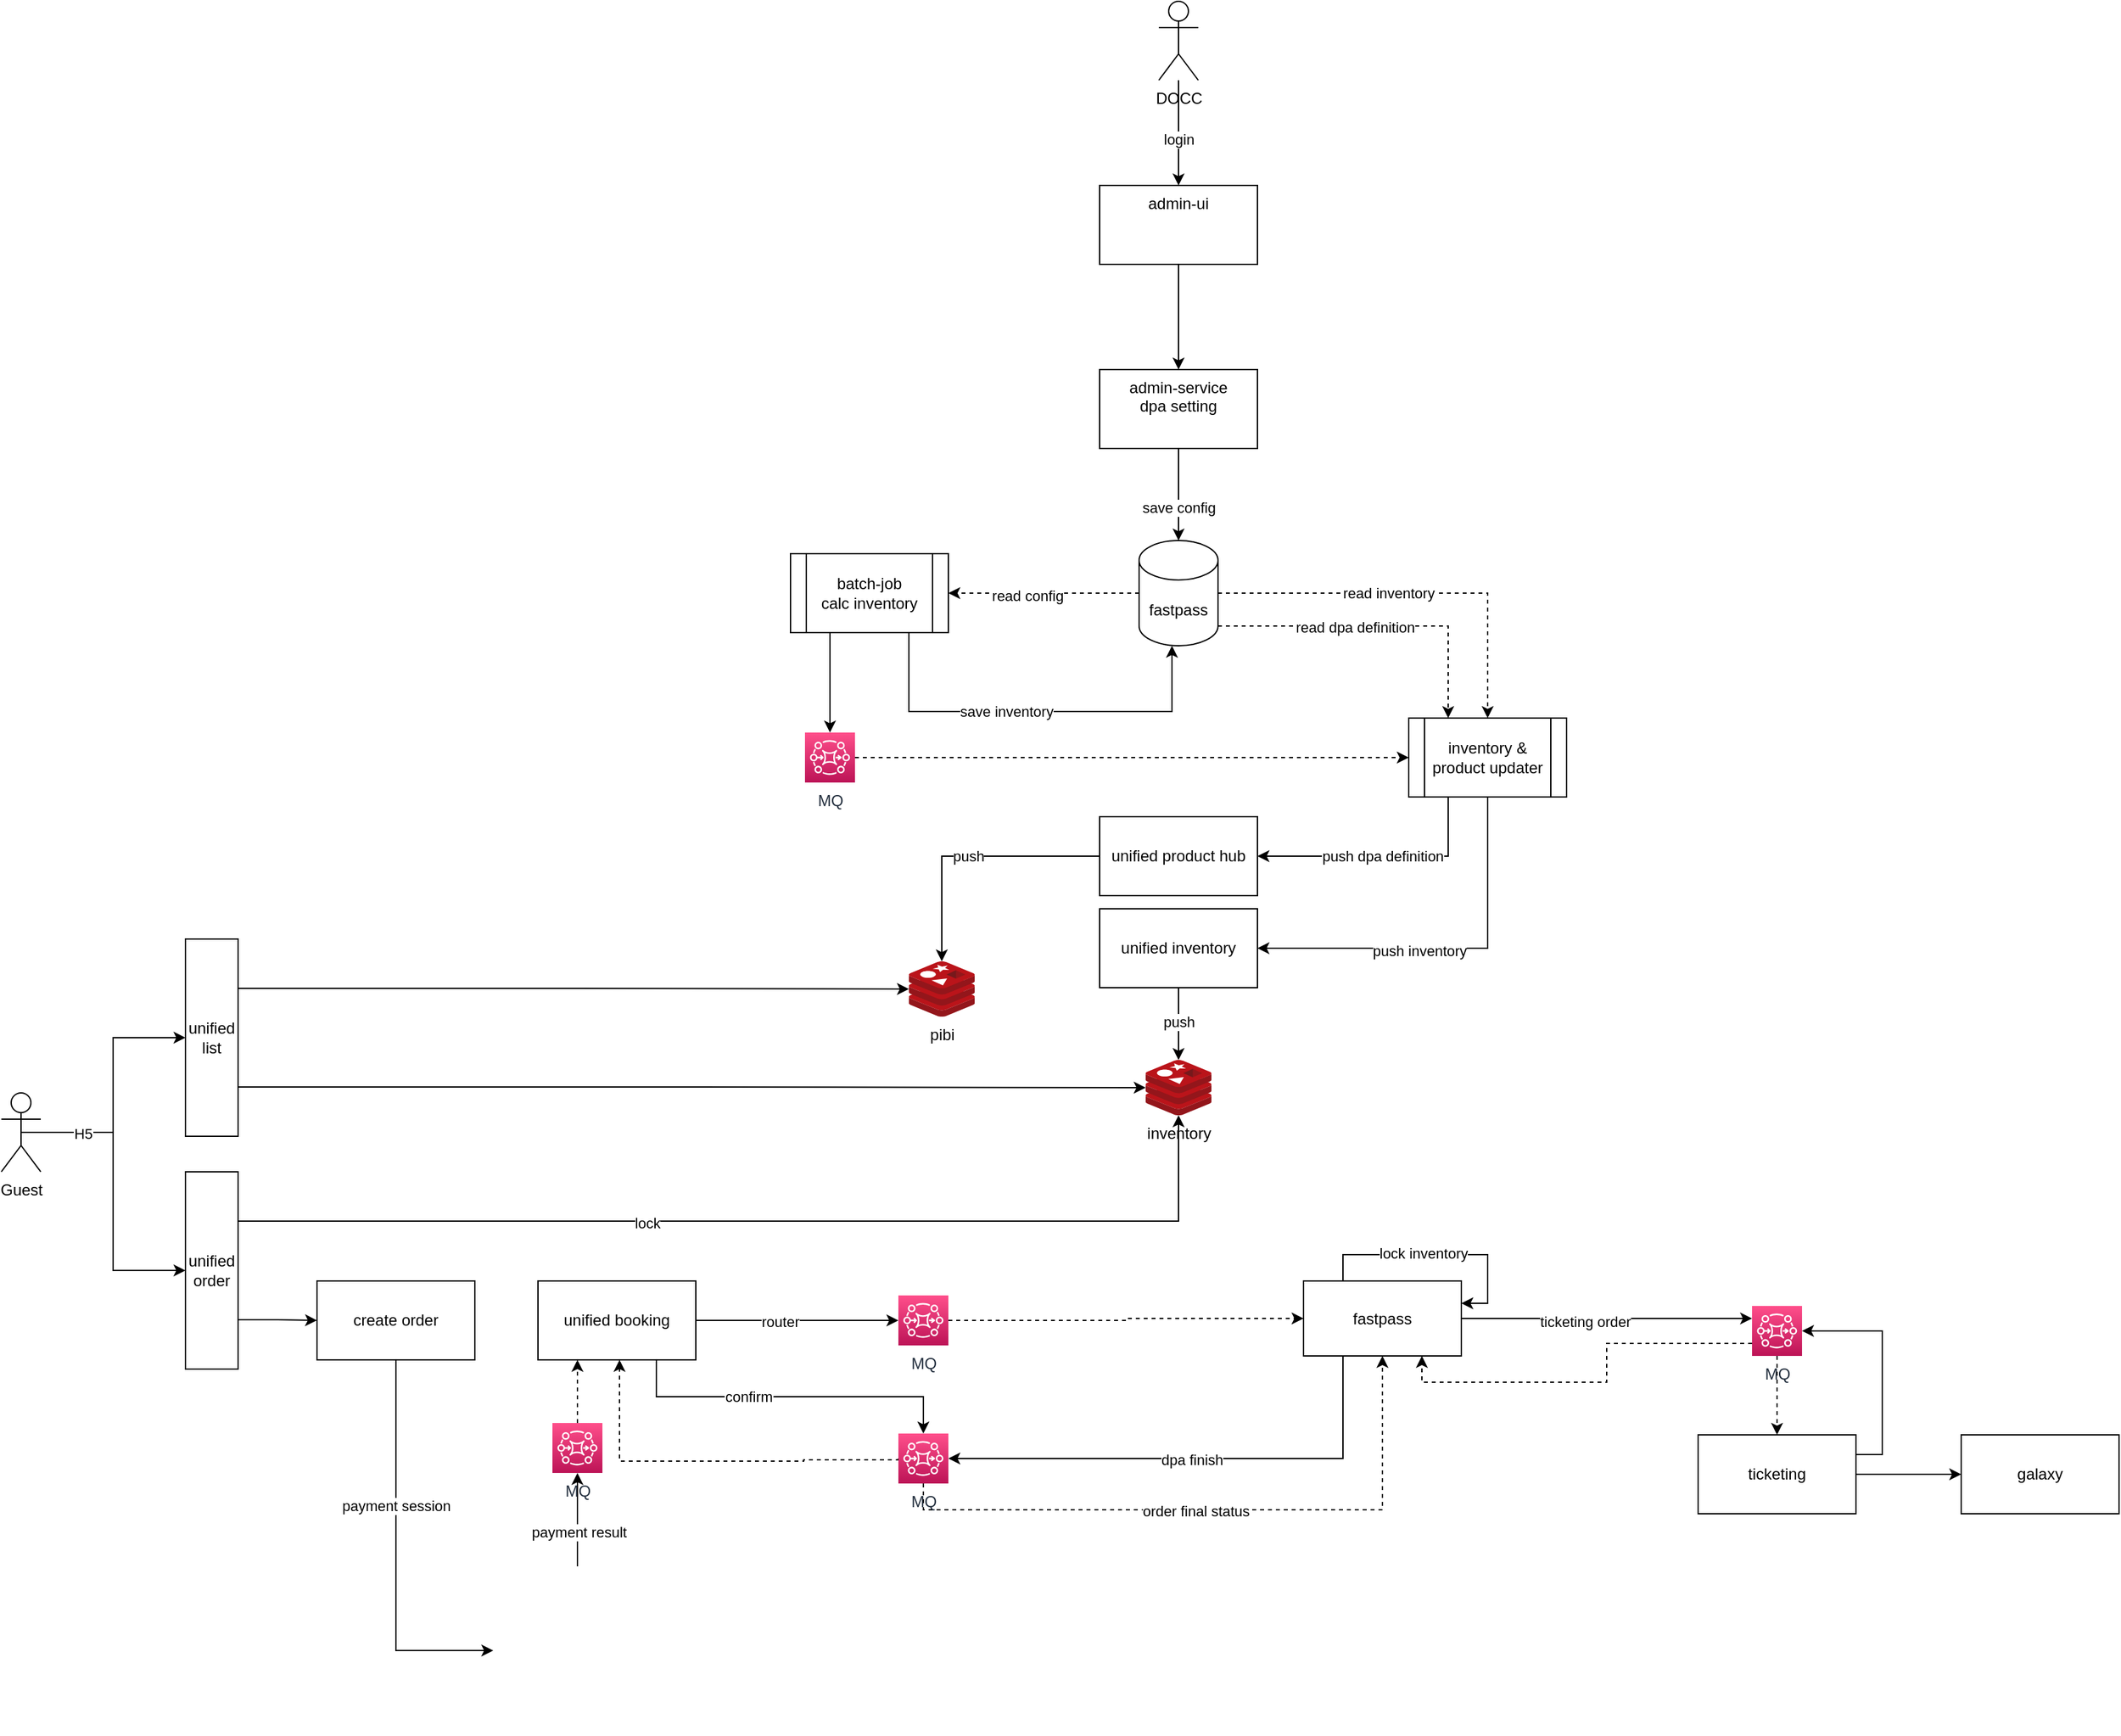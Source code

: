 <mxfile version="20.5.3" type="github" pages="2">
  <diagram id="tsX5UEzlDEfVb8jVVZuf" name="第 1 页">
    <mxGraphModel dx="1750" dy="758" grid="1" gridSize="10" guides="1" tooltips="1" connect="1" arrows="1" fold="1" page="1" pageScale="1" pageWidth="827" pageHeight="1169" math="0" shadow="0">
      <root>
        <mxCell id="0" />
        <mxCell id="1" parent="0" />
        <mxCell id="V7a1rIFiidezmJTfsek6-90" style="edgeStyle=orthogonalEdgeStyle;rounded=0;orthogonalLoop=1;jettySize=auto;html=1;exitX=0.5;exitY=0.5;exitDx=0;exitDy=0;exitPerimeter=0;entryX=0;entryY=0.5;entryDx=0;entryDy=0;" edge="1" parent="1" source="lM4aZQYWsKYe3F-Cy5GH-2" target="V7a1rIFiidezmJTfsek6-33">
          <mxGeometry relative="1" as="geometry" />
        </mxCell>
        <mxCell id="V7a1rIFiidezmJTfsek6-91" style="edgeStyle=orthogonalEdgeStyle;rounded=0;orthogonalLoop=1;jettySize=auto;html=1;exitX=0.5;exitY=0.5;exitDx=0;exitDy=0;exitPerimeter=0;entryX=0;entryY=0.5;entryDx=0;entryDy=0;" edge="1" parent="1" source="lM4aZQYWsKYe3F-Cy5GH-2" target="V7a1rIFiidezmJTfsek6-36">
          <mxGeometry relative="1" as="geometry" />
        </mxCell>
        <mxCell id="V7a1rIFiidezmJTfsek6-92" value="H5" style="edgeLabel;html=1;align=center;verticalAlign=middle;resizable=0;points=[];" vertex="1" connectable="0" parent="V7a1rIFiidezmJTfsek6-91">
          <mxGeometry x="-0.591" y="-1" relative="1" as="geometry">
            <mxPoint as="offset" />
          </mxGeometry>
        </mxCell>
        <mxCell id="lM4aZQYWsKYe3F-Cy5GH-2" value="Guest" style="shape=umlActor;verticalLabelPosition=bottom;verticalAlign=top;html=1;outlineConnect=0;" vertex="1" parent="1">
          <mxGeometry x="30" y="840" width="30" height="60" as="geometry" />
        </mxCell>
        <mxCell id="V7a1rIFiidezmJTfsek6-1" value="" style="edgeStyle=orthogonalEdgeStyle;rounded=0;orthogonalLoop=1;jettySize=auto;html=1;" edge="1" parent="1" source="V7a1rIFiidezmJTfsek6-3" target="V7a1rIFiidezmJTfsek6-5">
          <mxGeometry relative="1" as="geometry" />
        </mxCell>
        <mxCell id="V7a1rIFiidezmJTfsek6-2" value="login" style="edgeLabel;html=1;align=center;verticalAlign=middle;resizable=0;points=[];" vertex="1" connectable="0" parent="V7a1rIFiidezmJTfsek6-1">
          <mxGeometry x="0.125" relative="1" as="geometry">
            <mxPoint as="offset" />
          </mxGeometry>
        </mxCell>
        <mxCell id="V7a1rIFiidezmJTfsek6-3" value="DOCC" style="shape=umlActor;verticalLabelPosition=bottom;verticalAlign=top;html=1;outlineConnect=0;" vertex="1" parent="1">
          <mxGeometry x="910" y="10" width="30" height="60" as="geometry" />
        </mxCell>
        <mxCell id="V7a1rIFiidezmJTfsek6-4" value="" style="edgeStyle=orthogonalEdgeStyle;rounded=0;orthogonalLoop=1;jettySize=auto;html=1;" edge="1" parent="1" source="V7a1rIFiidezmJTfsek6-5" target="V7a1rIFiidezmJTfsek6-8">
          <mxGeometry relative="1" as="geometry" />
        </mxCell>
        <mxCell id="V7a1rIFiidezmJTfsek6-5" value="admin-ui" style="whiteSpace=wrap;html=1;verticalAlign=top;" vertex="1" parent="1">
          <mxGeometry x="865" y="150" width="120" height="60" as="geometry" />
        </mxCell>
        <mxCell id="V7a1rIFiidezmJTfsek6-6" style="edgeStyle=orthogonalEdgeStyle;rounded=0;orthogonalLoop=1;jettySize=auto;html=1;exitX=0.5;exitY=1;exitDx=0;exitDy=0;" edge="1" parent="1" source="V7a1rIFiidezmJTfsek6-8" target="V7a1rIFiidezmJTfsek6-15">
          <mxGeometry relative="1" as="geometry" />
        </mxCell>
        <mxCell id="V7a1rIFiidezmJTfsek6-7" value="save config" style="edgeLabel;html=1;align=center;verticalAlign=middle;resizable=0;points=[];" vertex="1" connectable="0" parent="V7a1rIFiidezmJTfsek6-6">
          <mxGeometry x="0.28" relative="1" as="geometry">
            <mxPoint as="offset" />
          </mxGeometry>
        </mxCell>
        <mxCell id="V7a1rIFiidezmJTfsek6-8" value="admin-service&lt;br&gt;dpa setting" style="whiteSpace=wrap;html=1;verticalAlign=top;" vertex="1" parent="1">
          <mxGeometry x="865" y="290" width="120" height="60" as="geometry" />
        </mxCell>
        <mxCell id="V7a1rIFiidezmJTfsek6-9" style="edgeStyle=orthogonalEdgeStyle;rounded=0;orthogonalLoop=1;jettySize=auto;html=1;exitX=0;exitY=0.5;exitDx=0;exitDy=0;exitPerimeter=0;entryX=1;entryY=0.5;entryDx=0;entryDy=0;dashed=1;" edge="1" parent="1" source="V7a1rIFiidezmJTfsek6-15">
          <mxGeometry relative="1" as="geometry">
            <mxPoint x="750" y="460" as="targetPoint" />
          </mxGeometry>
        </mxCell>
        <mxCell id="V7a1rIFiidezmJTfsek6-10" value="read config" style="edgeLabel;html=1;align=center;verticalAlign=middle;resizable=0;points=[];" vertex="1" connectable="0" parent="V7a1rIFiidezmJTfsek6-9">
          <mxGeometry x="0.172" y="1" relative="1" as="geometry">
            <mxPoint as="offset" />
          </mxGeometry>
        </mxCell>
        <mxCell id="V7a1rIFiidezmJTfsek6-11" style="edgeStyle=orthogonalEdgeStyle;rounded=0;orthogonalLoop=1;jettySize=auto;html=1;exitX=1;exitY=0.5;exitDx=0;exitDy=0;exitPerimeter=0;entryX=0.5;entryY=0;entryDx=0;entryDy=0;dashed=1;" edge="1" parent="1" source="V7a1rIFiidezmJTfsek6-15" target="V7a1rIFiidezmJTfsek6-23">
          <mxGeometry relative="1" as="geometry">
            <Array as="points">
              <mxPoint x="1160" y="460" />
            </Array>
          </mxGeometry>
        </mxCell>
        <mxCell id="V7a1rIFiidezmJTfsek6-12" value="read inventory&amp;nbsp;" style="edgeLabel;html=1;align=center;verticalAlign=middle;resizable=0;points=[];" vertex="1" connectable="0" parent="V7a1rIFiidezmJTfsek6-11">
          <mxGeometry x="-0.13" relative="1" as="geometry">
            <mxPoint as="offset" />
          </mxGeometry>
        </mxCell>
        <mxCell id="V7a1rIFiidezmJTfsek6-13" style="edgeStyle=orthogonalEdgeStyle;rounded=0;orthogonalLoop=1;jettySize=auto;html=1;exitX=1;exitY=1;exitDx=0;exitDy=-15;exitPerimeter=0;entryX=0.25;entryY=0;entryDx=0;entryDy=0;dashed=1;" edge="1" parent="1" source="V7a1rIFiidezmJTfsek6-15" target="V7a1rIFiidezmJTfsek6-23">
          <mxGeometry relative="1" as="geometry" />
        </mxCell>
        <mxCell id="V7a1rIFiidezmJTfsek6-14" value="read dpa definition" style="edgeLabel;html=1;align=center;verticalAlign=middle;resizable=0;points=[];" vertex="1" connectable="0" parent="V7a1rIFiidezmJTfsek6-13">
          <mxGeometry x="-0.151" y="-1" relative="1" as="geometry">
            <mxPoint as="offset" />
          </mxGeometry>
        </mxCell>
        <mxCell id="V7a1rIFiidezmJTfsek6-15" value="fastpass" style="shape=cylinder3;whiteSpace=wrap;html=1;boundedLbl=1;backgroundOutline=1;size=15;" vertex="1" parent="1">
          <mxGeometry x="895" y="420" width="60" height="80" as="geometry" />
        </mxCell>
        <mxCell id="V7a1rIFiidezmJTfsek6-16" style="edgeStyle=orthogonalEdgeStyle;rounded=0;orthogonalLoop=1;jettySize=auto;html=1;exitX=0.75;exitY=1;exitDx=0;exitDy=0;" edge="1" parent="1" source="V7a1rIFiidezmJTfsek6-19">
          <mxGeometry relative="1" as="geometry">
            <mxPoint x="920" y="500" as="targetPoint" />
            <Array as="points">
              <mxPoint x="720" y="550" />
              <mxPoint x="920" y="550" />
              <mxPoint x="920" y="500" />
            </Array>
          </mxGeometry>
        </mxCell>
        <mxCell id="V7a1rIFiidezmJTfsek6-17" value="save inventory" style="edgeLabel;html=1;align=center;verticalAlign=middle;resizable=0;points=[];" vertex="1" connectable="0" parent="V7a1rIFiidezmJTfsek6-16">
          <mxGeometry x="-0.14" y="1" relative="1" as="geometry">
            <mxPoint y="1" as="offset" />
          </mxGeometry>
        </mxCell>
        <mxCell id="V7a1rIFiidezmJTfsek6-18" style="edgeStyle=orthogonalEdgeStyle;rounded=0;orthogonalLoop=1;jettySize=auto;html=1;exitX=0.25;exitY=1;exitDx=0;exitDy=0;" edge="1" parent="1" source="V7a1rIFiidezmJTfsek6-19" target="V7a1rIFiidezmJTfsek6-41">
          <mxGeometry relative="1" as="geometry" />
        </mxCell>
        <mxCell id="V7a1rIFiidezmJTfsek6-19" value="batch-job&lt;br&gt;calc inventory" style="shape=process;whiteSpace=wrap;html=1;backgroundOutline=1;" vertex="1" parent="1">
          <mxGeometry x="630" y="430" width="120" height="60" as="geometry" />
        </mxCell>
        <mxCell id="V7a1rIFiidezmJTfsek6-20" style="edgeStyle=orthogonalEdgeStyle;rounded=0;orthogonalLoop=1;jettySize=auto;html=1;exitX=0.5;exitY=1;exitDx=0;exitDy=0;entryX=1;entryY=0.5;entryDx=0;entryDy=0;" edge="1" parent="1" source="V7a1rIFiidezmJTfsek6-23" target="V7a1rIFiidezmJTfsek6-26">
          <mxGeometry relative="1" as="geometry" />
        </mxCell>
        <mxCell id="V7a1rIFiidezmJTfsek6-21" value="push inventory" style="edgeLabel;html=1;align=center;verticalAlign=middle;resizable=0;points=[];" vertex="1" connectable="0" parent="V7a1rIFiidezmJTfsek6-20">
          <mxGeometry x="0.152" y="2" relative="1" as="geometry">
            <mxPoint as="offset" />
          </mxGeometry>
        </mxCell>
        <mxCell id="V7a1rIFiidezmJTfsek6-22" value="push dpa definition" style="edgeStyle=orthogonalEdgeStyle;rounded=0;orthogonalLoop=1;jettySize=auto;html=1;exitX=0.25;exitY=1;exitDx=0;exitDy=0;entryX=1;entryY=0.5;entryDx=0;entryDy=0;" edge="1" parent="1" source="V7a1rIFiidezmJTfsek6-23" target="V7a1rIFiidezmJTfsek6-28">
          <mxGeometry relative="1" as="geometry" />
        </mxCell>
        <mxCell id="V7a1rIFiidezmJTfsek6-23" value="inventory &amp;amp; product updater" style="shape=process;whiteSpace=wrap;html=1;backgroundOutline=1;" vertex="1" parent="1">
          <mxGeometry x="1100" y="555" width="120" height="60" as="geometry" />
        </mxCell>
        <mxCell id="V7a1rIFiidezmJTfsek6-24" style="edgeStyle=orthogonalEdgeStyle;rounded=0;orthogonalLoop=1;jettySize=auto;html=1;exitX=0.5;exitY=1;exitDx=0;exitDy=0;" edge="1" parent="1" source="V7a1rIFiidezmJTfsek6-26" target="V7a1rIFiidezmJTfsek6-29">
          <mxGeometry relative="1" as="geometry" />
        </mxCell>
        <mxCell id="V7a1rIFiidezmJTfsek6-25" value="push" style="edgeLabel;html=1;align=center;verticalAlign=middle;resizable=0;points=[];" vertex="1" connectable="0" parent="V7a1rIFiidezmJTfsek6-24">
          <mxGeometry x="-0.057" relative="1" as="geometry">
            <mxPoint as="offset" />
          </mxGeometry>
        </mxCell>
        <mxCell id="V7a1rIFiidezmJTfsek6-26" value="unified inventory" style="rounded=0;whiteSpace=wrap;html=1;" vertex="1" parent="1">
          <mxGeometry x="865" y="700" width="120" height="60" as="geometry" />
        </mxCell>
        <mxCell id="V7a1rIFiidezmJTfsek6-27" value="push" style="edgeStyle=orthogonalEdgeStyle;rounded=0;orthogonalLoop=1;jettySize=auto;html=1;exitX=0;exitY=0.5;exitDx=0;exitDy=0;" edge="1" parent="1" source="V7a1rIFiidezmJTfsek6-28" target="V7a1rIFiidezmJTfsek6-30">
          <mxGeometry relative="1" as="geometry" />
        </mxCell>
        <mxCell id="V7a1rIFiidezmJTfsek6-28" value="unified product hub" style="rounded=0;whiteSpace=wrap;html=1;" vertex="1" parent="1">
          <mxGeometry x="865" y="630" width="120" height="60" as="geometry" />
        </mxCell>
        <mxCell id="V7a1rIFiidezmJTfsek6-29" value="inventory" style="sketch=0;aspect=fixed;html=1;points=[];align=center;image;fontSize=12;image=img/lib/mscae/Cache_Redis_Product.svg;" vertex="1" parent="1">
          <mxGeometry x="900" y="815" width="50" height="42" as="geometry" />
        </mxCell>
        <mxCell id="V7a1rIFiidezmJTfsek6-30" value="pibi" style="sketch=0;aspect=fixed;html=1;points=[];align=center;image;fontSize=12;image=img/lib/mscae/Cache_Redis_Product.svg;" vertex="1" parent="1">
          <mxGeometry x="720" y="740" width="50" height="42" as="geometry" />
        </mxCell>
        <mxCell id="V7a1rIFiidezmJTfsek6-34" style="edgeStyle=orthogonalEdgeStyle;rounded=0;orthogonalLoop=1;jettySize=auto;html=1;exitX=1;exitY=0.25;exitDx=0;exitDy=0;" edge="1" parent="1" source="V7a1rIFiidezmJTfsek6-33" target="V7a1rIFiidezmJTfsek6-30">
          <mxGeometry relative="1" as="geometry" />
        </mxCell>
        <mxCell id="V7a1rIFiidezmJTfsek6-35" style="edgeStyle=orthogonalEdgeStyle;rounded=0;orthogonalLoop=1;jettySize=auto;html=1;exitX=1;exitY=0.75;exitDx=0;exitDy=0;" edge="1" parent="1" source="V7a1rIFiidezmJTfsek6-33" target="V7a1rIFiidezmJTfsek6-29">
          <mxGeometry relative="1" as="geometry" />
        </mxCell>
        <mxCell id="V7a1rIFiidezmJTfsek6-33" value="unified list" style="rounded=0;whiteSpace=wrap;html=1;" vertex="1" parent="1">
          <mxGeometry x="170" y="723" width="40" height="150" as="geometry" />
        </mxCell>
        <mxCell id="V7a1rIFiidezmJTfsek6-37" style="edgeStyle=orthogonalEdgeStyle;rounded=0;orthogonalLoop=1;jettySize=auto;html=1;exitX=1;exitY=0.25;exitDx=0;exitDy=0;" edge="1" parent="1" source="V7a1rIFiidezmJTfsek6-36" target="V7a1rIFiidezmJTfsek6-29">
          <mxGeometry relative="1" as="geometry" />
        </mxCell>
        <mxCell id="V7a1rIFiidezmJTfsek6-38" value="lock" style="edgeLabel;html=1;align=center;verticalAlign=middle;resizable=0;points=[];" vertex="1" connectable="0" parent="V7a1rIFiidezmJTfsek6-37">
          <mxGeometry x="-0.218" relative="1" as="geometry">
            <mxPoint y="1" as="offset" />
          </mxGeometry>
        </mxCell>
        <mxCell id="V7a1rIFiidezmJTfsek6-40" style="edgeStyle=orthogonalEdgeStyle;rounded=0;orthogonalLoop=1;jettySize=auto;html=1;exitX=1;exitY=0.75;exitDx=0;exitDy=0;" edge="1" parent="1" source="V7a1rIFiidezmJTfsek6-36" target="V7a1rIFiidezmJTfsek6-39">
          <mxGeometry relative="1" as="geometry" />
        </mxCell>
        <mxCell id="V7a1rIFiidezmJTfsek6-36" value="unified order" style="rounded=0;whiteSpace=wrap;html=1;" vertex="1" parent="1">
          <mxGeometry x="170" y="900" width="40" height="150" as="geometry" />
        </mxCell>
        <mxCell id="V7a1rIFiidezmJTfsek6-44" style="edgeStyle=orthogonalEdgeStyle;rounded=0;orthogonalLoop=1;jettySize=auto;html=1;exitX=0.5;exitY=1;exitDx=0;exitDy=0;entryX=0;entryY=0.5;entryDx=0;entryDy=0;" edge="1" parent="1" source="V7a1rIFiidezmJTfsek6-39" target="V7a1rIFiidezmJTfsek6-43">
          <mxGeometry relative="1" as="geometry" />
        </mxCell>
        <mxCell id="V7a1rIFiidezmJTfsek6-45" value="payment session" style="edgeLabel;html=1;align=center;verticalAlign=middle;resizable=0;points=[];" vertex="1" connectable="0" parent="V7a1rIFiidezmJTfsek6-44">
          <mxGeometry x="-0.249" relative="1" as="geometry">
            <mxPoint as="offset" />
          </mxGeometry>
        </mxCell>
        <mxCell id="V7a1rIFiidezmJTfsek6-39" value="create order" style="rounded=0;whiteSpace=wrap;html=1;" vertex="1" parent="1">
          <mxGeometry x="270" y="983" width="120" height="60" as="geometry" />
        </mxCell>
        <mxCell id="V7a1rIFiidezmJTfsek6-42" style="edgeStyle=orthogonalEdgeStyle;rounded=0;orthogonalLoop=1;jettySize=auto;html=1;exitX=1;exitY=0.5;exitDx=0;exitDy=0;exitPerimeter=0;entryX=0;entryY=0.5;entryDx=0;entryDy=0;dashed=1;" edge="1" parent="1" source="V7a1rIFiidezmJTfsek6-41" target="V7a1rIFiidezmJTfsek6-23">
          <mxGeometry relative="1" as="geometry" />
        </mxCell>
        <mxCell id="V7a1rIFiidezmJTfsek6-41" value="MQ" style="sketch=0;points=[[0,0,0],[0.25,0,0],[0.5,0,0],[0.75,0,0],[1,0,0],[0,1,0],[0.25,1,0],[0.5,1,0],[0.75,1,0],[1,1,0],[0,0.25,0],[0,0.5,0],[0,0.75,0],[1,0.25,0],[1,0.5,0],[1,0.75,0]];outlineConnect=0;fontColor=#232F3E;gradientColor=#FF4F8B;gradientDirection=north;fillColor=#BC1356;strokeColor=#ffffff;dashed=0;verticalLabelPosition=bottom;verticalAlign=top;align=center;html=1;fontSize=12;fontStyle=0;aspect=fixed;shape=mxgraph.aws4.resourceIcon;resIcon=mxgraph.aws4.mq;" vertex="1" parent="1">
          <mxGeometry x="641" y="566" width="38" height="38" as="geometry" />
        </mxCell>
        <mxCell id="V7a1rIFiidezmJTfsek6-48" style="edgeStyle=orthogonalEdgeStyle;rounded=0;orthogonalLoop=1;jettySize=auto;html=1;exitX=0.5;exitY=0;exitDx=0;exitDy=0;entryX=0.5;entryY=1;entryDx=0;entryDy=0;entryPerimeter=0;" edge="1" parent="1" source="V7a1rIFiidezmJTfsek6-43" target="V7a1rIFiidezmJTfsek6-47">
          <mxGeometry relative="1" as="geometry" />
        </mxCell>
        <mxCell id="V7a1rIFiidezmJTfsek6-50" value="payment result" style="edgeLabel;html=1;align=center;verticalAlign=middle;resizable=0;points=[];" vertex="1" connectable="0" parent="V7a1rIFiidezmJTfsek6-48">
          <mxGeometry x="-0.268" y="-1" relative="1" as="geometry">
            <mxPoint as="offset" />
          </mxGeometry>
        </mxCell>
        <mxCell id="V7a1rIFiidezmJTfsek6-43" value="" style="shape=image;html=1;verticalAlign=top;verticalLabelPosition=bottom;labelBackgroundColor=#ffffff;imageAspect=0;aspect=fixed;image=https://cdn0.iconfinder.com/data/icons/eon-social-media-contact-info-2/32/paypal_payment_pay-128.png" vertex="1" parent="1">
          <mxGeometry x="404" y="1200" width="128" height="128" as="geometry" />
        </mxCell>
        <mxCell id="V7a1rIFiidezmJTfsek6-52" style="edgeStyle=orthogonalEdgeStyle;rounded=0;orthogonalLoop=1;jettySize=auto;html=1;exitX=1;exitY=0.5;exitDx=0;exitDy=0;entryX=0;entryY=0.5;entryDx=0;entryDy=0;entryPerimeter=0;" edge="1" parent="1" source="V7a1rIFiidezmJTfsek6-46" target="V7a1rIFiidezmJTfsek6-51">
          <mxGeometry relative="1" as="geometry" />
        </mxCell>
        <mxCell id="V7a1rIFiidezmJTfsek6-75" value="router" style="edgeLabel;html=1;align=center;verticalAlign=middle;resizable=0;points=[];" vertex="1" connectable="0" parent="V7a1rIFiidezmJTfsek6-52">
          <mxGeometry x="-0.169" y="-1" relative="1" as="geometry">
            <mxPoint as="offset" />
          </mxGeometry>
        </mxCell>
        <mxCell id="V7a1rIFiidezmJTfsek6-82" style="edgeStyle=orthogonalEdgeStyle;rounded=0;orthogonalLoop=1;jettySize=auto;html=1;exitX=0.75;exitY=1;exitDx=0;exitDy=0;entryX=0.5;entryY=0;entryDx=0;entryDy=0;entryPerimeter=0;" edge="1" parent="1" source="V7a1rIFiidezmJTfsek6-46" target="V7a1rIFiidezmJTfsek6-77">
          <mxGeometry relative="1" as="geometry" />
        </mxCell>
        <mxCell id="V7a1rIFiidezmJTfsek6-85" value="confirm" style="edgeLabel;html=1;align=center;verticalAlign=middle;resizable=0;points=[];" vertex="1" connectable="0" parent="V7a1rIFiidezmJTfsek6-82">
          <mxGeometry x="-0.243" relative="1" as="geometry">
            <mxPoint as="offset" />
          </mxGeometry>
        </mxCell>
        <mxCell id="V7a1rIFiidezmJTfsek6-46" value="unified booking" style="rounded=0;whiteSpace=wrap;html=1;" vertex="1" parent="1">
          <mxGeometry x="438" y="983" width="120" height="60" as="geometry" />
        </mxCell>
        <mxCell id="V7a1rIFiidezmJTfsek6-49" style="edgeStyle=orthogonalEdgeStyle;rounded=0;orthogonalLoop=1;jettySize=auto;html=1;exitX=0.5;exitY=0;exitDx=0;exitDy=0;exitPerimeter=0;entryX=0.25;entryY=1;entryDx=0;entryDy=0;dashed=1;" edge="1" parent="1" source="V7a1rIFiidezmJTfsek6-47" target="V7a1rIFiidezmJTfsek6-46">
          <mxGeometry relative="1" as="geometry" />
        </mxCell>
        <mxCell id="V7a1rIFiidezmJTfsek6-47" value="MQ" style="sketch=0;points=[[0,0,0],[0.25,0,0],[0.5,0,0],[0.75,0,0],[1,0,0],[0,1,0],[0.25,1,0],[0.5,1,0],[0.75,1,0],[1,1,0],[0,0.25,0],[0,0.5,0],[0,0.75,0],[1,0.25,0],[1,0.5,0],[1,0.75,0]];outlineConnect=0;fontColor=#232F3E;gradientColor=#FF4F8B;gradientDirection=north;fillColor=#BC1356;strokeColor=#ffffff;dashed=0;verticalLabelPosition=bottom;verticalAlign=top;align=center;html=1;fontSize=12;fontStyle=0;aspect=fixed;shape=mxgraph.aws4.resourceIcon;resIcon=mxgraph.aws4.mq;" vertex="1" parent="1">
          <mxGeometry x="449" y="1091" width="38" height="38" as="geometry" />
        </mxCell>
        <mxCell id="V7a1rIFiidezmJTfsek6-54" style="edgeStyle=orthogonalEdgeStyle;rounded=0;orthogonalLoop=1;jettySize=auto;html=1;exitX=1;exitY=0.5;exitDx=0;exitDy=0;exitPerimeter=0;entryX=0;entryY=0.5;entryDx=0;entryDy=0;dashed=1;" edge="1" parent="1" source="V7a1rIFiidezmJTfsek6-51" target="V7a1rIFiidezmJTfsek6-53">
          <mxGeometry relative="1" as="geometry" />
        </mxCell>
        <mxCell id="V7a1rIFiidezmJTfsek6-73" style="edgeStyle=orthogonalEdgeStyle;rounded=0;orthogonalLoop=1;jettySize=auto;html=1;exitX=0;exitY=0.5;exitDx=0;exitDy=0;exitPerimeter=0;dashed=1;" edge="1" parent="1" source="V7a1rIFiidezmJTfsek6-77">
          <mxGeometry relative="1" as="geometry">
            <mxPoint x="500" y="1043" as="targetPoint" />
            <Array as="points">
              <mxPoint x="640" y="1119" />
              <mxPoint x="640" y="1120" />
              <mxPoint x="500" y="1120" />
              <mxPoint x="500" y="1043" />
            </Array>
          </mxGeometry>
        </mxCell>
        <mxCell id="V7a1rIFiidezmJTfsek6-51" value="MQ" style="sketch=0;points=[[0,0,0],[0.25,0,0],[0.5,0,0],[0.75,0,0],[1,0,0],[0,1,0],[0.25,1,0],[0.5,1,0],[0.75,1,0],[1,1,0],[0,0.25,0],[0,0.5,0],[0,0.75,0],[1,0.25,0],[1,0.5,0],[1,0.75,0]];outlineConnect=0;fontColor=#232F3E;gradientColor=#FF4F8B;gradientDirection=north;fillColor=#BC1356;strokeColor=#ffffff;dashed=0;verticalLabelPosition=bottom;verticalAlign=top;align=center;html=1;fontSize=12;fontStyle=0;aspect=fixed;shape=mxgraph.aws4.resourceIcon;resIcon=mxgraph.aws4.mq;" vertex="1" parent="1">
          <mxGeometry x="712" y="994" width="38" height="38" as="geometry" />
        </mxCell>
        <mxCell id="V7a1rIFiidezmJTfsek6-78" style="edgeStyle=orthogonalEdgeStyle;rounded=0;orthogonalLoop=1;jettySize=auto;html=1;exitX=1;exitY=0.5;exitDx=0;exitDy=0;entryX=0;entryY=0.25;entryDx=0;entryDy=0;entryPerimeter=0;" edge="1" parent="1" source="V7a1rIFiidezmJTfsek6-53" target="V7a1rIFiidezmJTfsek6-58">
          <mxGeometry relative="1" as="geometry" />
        </mxCell>
        <mxCell id="V7a1rIFiidezmJTfsek6-100" value="ticketing order" style="edgeLabel;html=1;align=center;verticalAlign=middle;resizable=0;points=[];" vertex="1" connectable="0" parent="V7a1rIFiidezmJTfsek6-78">
          <mxGeometry x="-0.149" y="-1" relative="1" as="geometry">
            <mxPoint y="1" as="offset" />
          </mxGeometry>
        </mxCell>
        <mxCell id="V7a1rIFiidezmJTfsek6-83" style="edgeStyle=orthogonalEdgeStyle;rounded=0;orthogonalLoop=1;jettySize=auto;html=1;exitX=0.25;exitY=1;exitDx=0;exitDy=0;entryX=1;entryY=0.5;entryDx=0;entryDy=0;entryPerimeter=0;" edge="1" parent="1" source="V7a1rIFiidezmJTfsek6-53" target="V7a1rIFiidezmJTfsek6-77">
          <mxGeometry relative="1" as="geometry" />
        </mxCell>
        <mxCell id="V7a1rIFiidezmJTfsek6-93" value="dpa finish" style="edgeLabel;html=1;align=center;verticalAlign=middle;resizable=0;points=[];" vertex="1" connectable="0" parent="V7a1rIFiidezmJTfsek6-83">
          <mxGeometry x="0.021" y="1" relative="1" as="geometry">
            <mxPoint as="offset" />
          </mxGeometry>
        </mxCell>
        <mxCell id="V7a1rIFiidezmJTfsek6-53" value="fastpass" style="rounded=0;whiteSpace=wrap;html=1;" vertex="1" parent="1">
          <mxGeometry x="1020" y="983" width="120" height="57" as="geometry" />
        </mxCell>
        <mxCell id="V7a1rIFiidezmJTfsek6-69" style="edgeStyle=orthogonalEdgeStyle;rounded=0;orthogonalLoop=1;jettySize=auto;html=1;exitX=1;exitY=0.5;exitDx=0;exitDy=0;entryX=0;entryY=0.5;entryDx=0;entryDy=0;" edge="1" parent="1" source="V7a1rIFiidezmJTfsek6-55" target="V7a1rIFiidezmJTfsek6-57">
          <mxGeometry relative="1" as="geometry" />
        </mxCell>
        <mxCell id="V7a1rIFiidezmJTfsek6-96" style="edgeStyle=orthogonalEdgeStyle;rounded=0;orthogonalLoop=1;jettySize=auto;html=1;exitX=1;exitY=0.25;exitDx=0;exitDy=0;entryX=1;entryY=0.5;entryDx=0;entryDy=0;entryPerimeter=0;" edge="1" parent="1" source="V7a1rIFiidezmJTfsek6-55" target="V7a1rIFiidezmJTfsek6-58">
          <mxGeometry relative="1" as="geometry" />
        </mxCell>
        <mxCell id="V7a1rIFiidezmJTfsek6-55" value="ticketing" style="rounded=0;whiteSpace=wrap;html=1;" vertex="1" parent="1">
          <mxGeometry x="1320" y="1100" width="120" height="60" as="geometry" />
        </mxCell>
        <mxCell id="V7a1rIFiidezmJTfsek6-57" value="galaxy" style="rounded=0;whiteSpace=wrap;html=1;" vertex="1" parent="1">
          <mxGeometry x="1520" y="1100" width="120" height="60" as="geometry" />
        </mxCell>
        <mxCell id="V7a1rIFiidezmJTfsek6-68" style="edgeStyle=orthogonalEdgeStyle;rounded=0;orthogonalLoop=1;jettySize=auto;html=1;exitX=0.5;exitY=1;exitDx=0;exitDy=0;exitPerimeter=0;dashed=1;" edge="1" parent="1" source="V7a1rIFiidezmJTfsek6-58" target="V7a1rIFiidezmJTfsek6-55">
          <mxGeometry relative="1" as="geometry" />
        </mxCell>
        <mxCell id="V7a1rIFiidezmJTfsek6-87" style="edgeStyle=orthogonalEdgeStyle;rounded=0;orthogonalLoop=1;jettySize=auto;html=1;exitX=0;exitY=0.75;exitDx=0;exitDy=0;exitPerimeter=0;entryX=0.75;entryY=1;entryDx=0;entryDy=0;dashed=1;" edge="1" parent="1" source="V7a1rIFiidezmJTfsek6-58" target="V7a1rIFiidezmJTfsek6-53">
          <mxGeometry relative="1" as="geometry" />
        </mxCell>
        <mxCell id="V7a1rIFiidezmJTfsek6-58" value="MQ" style="sketch=0;points=[[0,0,0],[0.25,0,0],[0.5,0,0],[0.75,0,0],[1,0,0],[0,1,0],[0.25,1,0],[0.5,1,0],[0.75,1,0],[1,1,0],[0,0.25,0],[0,0.5,0],[0,0.75,0],[1,0.25,0],[1,0.5,0],[1,0.75,0]];outlineConnect=0;fontColor=#232F3E;gradientColor=#FF4F8B;gradientDirection=north;fillColor=#BC1356;strokeColor=#ffffff;dashed=0;verticalLabelPosition=bottom;verticalAlign=top;align=center;html=1;fontSize=12;fontStyle=0;aspect=fixed;shape=mxgraph.aws4.resourceIcon;resIcon=mxgraph.aws4.mq;" vertex="1" parent="1">
          <mxGeometry x="1361" y="1002" width="38" height="38" as="geometry" />
        </mxCell>
        <mxCell id="V7a1rIFiidezmJTfsek6-65" style="edgeStyle=orthogonalEdgeStyle;rounded=0;orthogonalLoop=1;jettySize=auto;html=1;exitX=0.25;exitY=0;exitDx=0;exitDy=0;" edge="1" parent="1" source="V7a1rIFiidezmJTfsek6-53">
          <mxGeometry relative="1" as="geometry">
            <mxPoint x="1140" y="1000" as="targetPoint" />
            <Array as="points">
              <mxPoint x="1050" y="963" />
              <mxPoint x="1160" y="963" />
              <mxPoint x="1160" y="1000" />
              <mxPoint x="1140" y="1000" />
            </Array>
          </mxGeometry>
        </mxCell>
        <mxCell id="V7a1rIFiidezmJTfsek6-66" value="lock inventory" style="edgeLabel;html=1;align=center;verticalAlign=middle;resizable=0;points=[];" vertex="1" connectable="0" parent="V7a1rIFiidezmJTfsek6-65">
          <mxGeometry x="-0.14" y="1" relative="1" as="geometry">
            <mxPoint as="offset" />
          </mxGeometry>
        </mxCell>
        <mxCell id="V7a1rIFiidezmJTfsek6-84" style="edgeStyle=orthogonalEdgeStyle;rounded=0;orthogonalLoop=1;jettySize=auto;html=1;exitX=0.5;exitY=1;exitDx=0;exitDy=0;exitPerimeter=0;entryX=0.5;entryY=1;entryDx=0;entryDy=0;dashed=1;" edge="1" parent="1" source="V7a1rIFiidezmJTfsek6-77" target="V7a1rIFiidezmJTfsek6-53">
          <mxGeometry relative="1" as="geometry" />
        </mxCell>
        <mxCell id="V7a1rIFiidezmJTfsek6-89" value="order final status" style="edgeLabel;html=1;align=center;verticalAlign=middle;resizable=0;points=[];" vertex="1" connectable="0" parent="V7a1rIFiidezmJTfsek6-84">
          <mxGeometry x="-0.066" y="-1" relative="1" as="geometry">
            <mxPoint as="offset" />
          </mxGeometry>
        </mxCell>
        <mxCell id="V7a1rIFiidezmJTfsek6-77" value="MQ" style="sketch=0;points=[[0,0,0],[0.25,0,0],[0.5,0,0],[0.75,0,0],[1,0,0],[0,1,0],[0.25,1,0],[0.5,1,0],[0.75,1,0],[1,1,0],[0,0.25,0],[0,0.5,0],[0,0.75,0],[1,0.25,0],[1,0.5,0],[1,0.75,0]];outlineConnect=0;fontColor=#232F3E;gradientColor=#FF4F8B;gradientDirection=north;fillColor=#BC1356;strokeColor=#ffffff;dashed=0;verticalLabelPosition=bottom;verticalAlign=top;align=center;html=1;fontSize=12;fontStyle=0;aspect=fixed;shape=mxgraph.aws4.resourceIcon;resIcon=mxgraph.aws4.mq;" vertex="1" parent="1">
          <mxGeometry x="712" y="1099" width="38" height="38" as="geometry" />
        </mxCell>
      </root>
    </mxGraphModel>
  </diagram>
  <diagram id="1xNq5qQMwgDaYfjBOsOY" name="第 2 页">
    <mxGraphModel dx="1298" dy="724" grid="1" gridSize="10" guides="1" tooltips="1" connect="1" arrows="1" fold="1" page="1" pageScale="1" pageWidth="827" pageHeight="1169" math="0" shadow="0">
      <root>
        <mxCell id="0" />
        <mxCell id="1" parent="0" />
        <mxCell id="ru88r5isP1IJ8STexp-r-3" value="" style="edgeStyle=orthogonalEdgeStyle;rounded=0;orthogonalLoop=1;jettySize=auto;html=1;" edge="1" parent="1" source="ru88r5isP1IJ8STexp-r-1" target="ru88r5isP1IJ8STexp-r-2">
          <mxGeometry relative="1" as="geometry" />
        </mxCell>
        <mxCell id="ru88r5isP1IJ8STexp-r-4" value="login" style="edgeLabel;html=1;align=center;verticalAlign=middle;resizable=0;points=[];" vertex="1" connectable="0" parent="ru88r5isP1IJ8STexp-r-3">
          <mxGeometry x="0.125" relative="1" as="geometry">
            <mxPoint as="offset" />
          </mxGeometry>
        </mxCell>
        <mxCell id="ru88r5isP1IJ8STexp-r-1" value="DOCC" style="shape=umlActor;verticalLabelPosition=bottom;verticalAlign=top;html=1;outlineConnect=0;" vertex="1" parent="1">
          <mxGeometry x="370" y="10" width="30" height="60" as="geometry" />
        </mxCell>
        <mxCell id="ru88r5isP1IJ8STexp-r-6" value="" style="edgeStyle=orthogonalEdgeStyle;rounded=0;orthogonalLoop=1;jettySize=auto;html=1;" edge="1" parent="1" source="ru88r5isP1IJ8STexp-r-2" target="ru88r5isP1IJ8STexp-r-5">
          <mxGeometry relative="1" as="geometry" />
        </mxCell>
        <mxCell id="ru88r5isP1IJ8STexp-r-2" value="admin-ui" style="whiteSpace=wrap;html=1;verticalAlign=top;" vertex="1" parent="1">
          <mxGeometry x="325" y="150" width="120" height="60" as="geometry" />
        </mxCell>
        <mxCell id="ru88r5isP1IJ8STexp-r-8" style="edgeStyle=orthogonalEdgeStyle;rounded=0;orthogonalLoop=1;jettySize=auto;html=1;exitX=0.5;exitY=1;exitDx=0;exitDy=0;" edge="1" parent="1" source="ru88r5isP1IJ8STexp-r-5" target="ru88r5isP1IJ8STexp-r-7">
          <mxGeometry relative="1" as="geometry" />
        </mxCell>
        <mxCell id="ru88r5isP1IJ8STexp-r-9" value="save config" style="edgeLabel;html=1;align=center;verticalAlign=middle;resizable=0;points=[];" vertex="1" connectable="0" parent="ru88r5isP1IJ8STexp-r-8">
          <mxGeometry x="0.28" relative="1" as="geometry">
            <mxPoint as="offset" />
          </mxGeometry>
        </mxCell>
        <mxCell id="ru88r5isP1IJ8STexp-r-5" value="admin-service&lt;br&gt;dpa setting" style="whiteSpace=wrap;html=1;verticalAlign=top;" vertex="1" parent="1">
          <mxGeometry x="325" y="290" width="120" height="60" as="geometry" />
        </mxCell>
        <mxCell id="ru88r5isP1IJ8STexp-r-13" style="edgeStyle=orthogonalEdgeStyle;rounded=0;orthogonalLoop=1;jettySize=auto;html=1;exitX=0;exitY=0.5;exitDx=0;exitDy=0;exitPerimeter=0;entryX=1;entryY=0.5;entryDx=0;entryDy=0;dashed=1;" edge="1" parent="1" source="ru88r5isP1IJ8STexp-r-7">
          <mxGeometry relative="1" as="geometry">
            <mxPoint x="210" y="460" as="targetPoint" />
          </mxGeometry>
        </mxCell>
        <mxCell id="ru88r5isP1IJ8STexp-r-16" value="read config" style="edgeLabel;html=1;align=center;verticalAlign=middle;resizable=0;points=[];" vertex="1" connectable="0" parent="ru88r5isP1IJ8STexp-r-13">
          <mxGeometry x="0.172" y="1" relative="1" as="geometry">
            <mxPoint as="offset" />
          </mxGeometry>
        </mxCell>
        <mxCell id="ru88r5isP1IJ8STexp-r-21" style="edgeStyle=orthogonalEdgeStyle;rounded=0;orthogonalLoop=1;jettySize=auto;html=1;exitX=1;exitY=0.5;exitDx=0;exitDy=0;exitPerimeter=0;entryX=0.5;entryY=0;entryDx=0;entryDy=0;dashed=1;" edge="1" parent="1" source="ru88r5isP1IJ8STexp-r-7" target="ru88r5isP1IJ8STexp-r-18">
          <mxGeometry relative="1" as="geometry">
            <Array as="points">
              <mxPoint x="620" y="460" />
            </Array>
          </mxGeometry>
        </mxCell>
        <mxCell id="ru88r5isP1IJ8STexp-r-22" value="read inventory&amp;nbsp;" style="edgeLabel;html=1;align=center;verticalAlign=middle;resizable=0;points=[];" vertex="1" connectable="0" parent="ru88r5isP1IJ8STexp-r-21">
          <mxGeometry x="-0.13" relative="1" as="geometry">
            <mxPoint as="offset" />
          </mxGeometry>
        </mxCell>
        <mxCell id="ru88r5isP1IJ8STexp-r-35" style="edgeStyle=orthogonalEdgeStyle;rounded=0;orthogonalLoop=1;jettySize=auto;html=1;exitX=1;exitY=1;exitDx=0;exitDy=-15;exitPerimeter=0;entryX=0.25;entryY=0;entryDx=0;entryDy=0;dashed=1;" edge="1" parent="1" source="ru88r5isP1IJ8STexp-r-7" target="ru88r5isP1IJ8STexp-r-18">
          <mxGeometry relative="1" as="geometry" />
        </mxCell>
        <mxCell id="ru88r5isP1IJ8STexp-r-36" value="read dpa definition" style="edgeLabel;html=1;align=center;verticalAlign=middle;resizable=0;points=[];" vertex="1" connectable="0" parent="ru88r5isP1IJ8STexp-r-35">
          <mxGeometry x="-0.151" y="-1" relative="1" as="geometry">
            <mxPoint as="offset" />
          </mxGeometry>
        </mxCell>
        <mxCell id="ru88r5isP1IJ8STexp-r-7" value="fastpass" style="shape=cylinder3;whiteSpace=wrap;html=1;boundedLbl=1;backgroundOutline=1;size=15;" vertex="1" parent="1">
          <mxGeometry x="355" y="420" width="60" height="80" as="geometry" />
        </mxCell>
        <mxCell id="ru88r5isP1IJ8STexp-r-15" style="edgeStyle=orthogonalEdgeStyle;rounded=0;orthogonalLoop=1;jettySize=auto;html=1;exitX=0.75;exitY=1;exitDx=0;exitDy=0;" edge="1" parent="1" source="ru88r5isP1IJ8STexp-r-14">
          <mxGeometry relative="1" as="geometry">
            <mxPoint x="380" y="500" as="targetPoint" />
            <Array as="points">
              <mxPoint x="180" y="550" />
              <mxPoint x="380" y="550" />
              <mxPoint x="380" y="500" />
            </Array>
          </mxGeometry>
        </mxCell>
        <mxCell id="ru88r5isP1IJ8STexp-r-17" value="save inventory" style="edgeLabel;html=1;align=center;verticalAlign=middle;resizable=0;points=[];" vertex="1" connectable="0" parent="ru88r5isP1IJ8STexp-r-15">
          <mxGeometry x="-0.14" y="1" relative="1" as="geometry">
            <mxPoint y="1" as="offset" />
          </mxGeometry>
        </mxCell>
        <mxCell id="ru88r5isP1IJ8STexp-r-19" style="edgeStyle=orthogonalEdgeStyle;rounded=0;orthogonalLoop=1;jettySize=auto;html=1;exitX=0.25;exitY=1;exitDx=0;exitDy=0;entryX=0;entryY=0.5;entryDx=0;entryDy=0;" edge="1" parent="1" source="ru88r5isP1IJ8STexp-r-14" target="ru88r5isP1IJ8STexp-r-18">
          <mxGeometry relative="1" as="geometry" />
        </mxCell>
        <mxCell id="ru88r5isP1IJ8STexp-r-14" value="batch-job&lt;br&gt;calc inventory" style="shape=process;whiteSpace=wrap;html=1;backgroundOutline=1;" vertex="1" parent="1">
          <mxGeometry x="90" y="430" width="120" height="60" as="geometry" />
        </mxCell>
        <mxCell id="ru88r5isP1IJ8STexp-r-24" style="edgeStyle=orthogonalEdgeStyle;rounded=0;orthogonalLoop=1;jettySize=auto;html=1;exitX=0.5;exitY=1;exitDx=0;exitDy=0;entryX=1;entryY=0.5;entryDx=0;entryDy=0;" edge="1" parent="1" source="ru88r5isP1IJ8STexp-r-18" target="ru88r5isP1IJ8STexp-r-23">
          <mxGeometry relative="1" as="geometry" />
        </mxCell>
        <mxCell id="ru88r5isP1IJ8STexp-r-25" value="push inventory" style="edgeLabel;html=1;align=center;verticalAlign=middle;resizable=0;points=[];" vertex="1" connectable="0" parent="ru88r5isP1IJ8STexp-r-24">
          <mxGeometry x="0.152" y="2" relative="1" as="geometry">
            <mxPoint as="offset" />
          </mxGeometry>
        </mxCell>
        <mxCell id="ru88r5isP1IJ8STexp-r-27" value="push dpa definition" style="edgeStyle=orthogonalEdgeStyle;rounded=0;orthogonalLoop=1;jettySize=auto;html=1;exitX=0.25;exitY=1;exitDx=0;exitDy=0;entryX=1;entryY=0.5;entryDx=0;entryDy=0;" edge="1" parent="1" source="ru88r5isP1IJ8STexp-r-18" target="ru88r5isP1IJ8STexp-r-26">
          <mxGeometry relative="1" as="geometry" />
        </mxCell>
        <mxCell id="ru88r5isP1IJ8STexp-r-18" value="inventory &amp;amp; product updater" style="shape=process;whiteSpace=wrap;html=1;backgroundOutline=1;" vertex="1" parent="1">
          <mxGeometry x="560" y="555" width="120" height="60" as="geometry" />
        </mxCell>
        <mxCell id="ru88r5isP1IJ8STexp-r-30" style="edgeStyle=orthogonalEdgeStyle;rounded=0;orthogonalLoop=1;jettySize=auto;html=1;exitX=0.5;exitY=1;exitDx=0;exitDy=0;" edge="1" parent="1" source="ru88r5isP1IJ8STexp-r-23" target="ru88r5isP1IJ8STexp-r-29">
          <mxGeometry relative="1" as="geometry" />
        </mxCell>
        <mxCell id="ru88r5isP1IJ8STexp-r-34" value="push" style="edgeLabel;html=1;align=center;verticalAlign=middle;resizable=0;points=[];" vertex="1" connectable="0" parent="ru88r5isP1IJ8STexp-r-30">
          <mxGeometry x="-0.057" relative="1" as="geometry">
            <mxPoint as="offset" />
          </mxGeometry>
        </mxCell>
        <mxCell id="ru88r5isP1IJ8STexp-r-23" value="unified inventory" style="rounded=0;whiteSpace=wrap;html=1;" vertex="1" parent="1">
          <mxGeometry x="325" y="700" width="120" height="60" as="geometry" />
        </mxCell>
        <mxCell id="ru88r5isP1IJ8STexp-r-33" value="push" style="edgeStyle=orthogonalEdgeStyle;rounded=0;orthogonalLoop=1;jettySize=auto;html=1;exitX=0;exitY=0.5;exitDx=0;exitDy=0;" edge="1" parent="1" source="ru88r5isP1IJ8STexp-r-26" target="ru88r5isP1IJ8STexp-r-32">
          <mxGeometry relative="1" as="geometry" />
        </mxCell>
        <mxCell id="ru88r5isP1IJ8STexp-r-26" value="unified product hub" style="rounded=0;whiteSpace=wrap;html=1;" vertex="1" parent="1">
          <mxGeometry x="325" y="630" width="120" height="60" as="geometry" />
        </mxCell>
        <mxCell id="ru88r5isP1IJ8STexp-r-29" value="inventory" style="sketch=0;aspect=fixed;html=1;points=[];align=center;image;fontSize=12;image=img/lib/mscae/Cache_Redis_Product.svg;" vertex="1" parent="1">
          <mxGeometry x="360" y="830" width="50" height="42" as="geometry" />
        </mxCell>
        <mxCell id="ru88r5isP1IJ8STexp-r-32" value="pibi" style="sketch=0;aspect=fixed;html=1;points=[];align=center;image;fontSize=12;image=img/lib/mscae/Cache_Redis_Product.svg;" vertex="1" parent="1">
          <mxGeometry x="220" y="830" width="50" height="42" as="geometry" />
        </mxCell>
      </root>
    </mxGraphModel>
  </diagram>
</mxfile>
